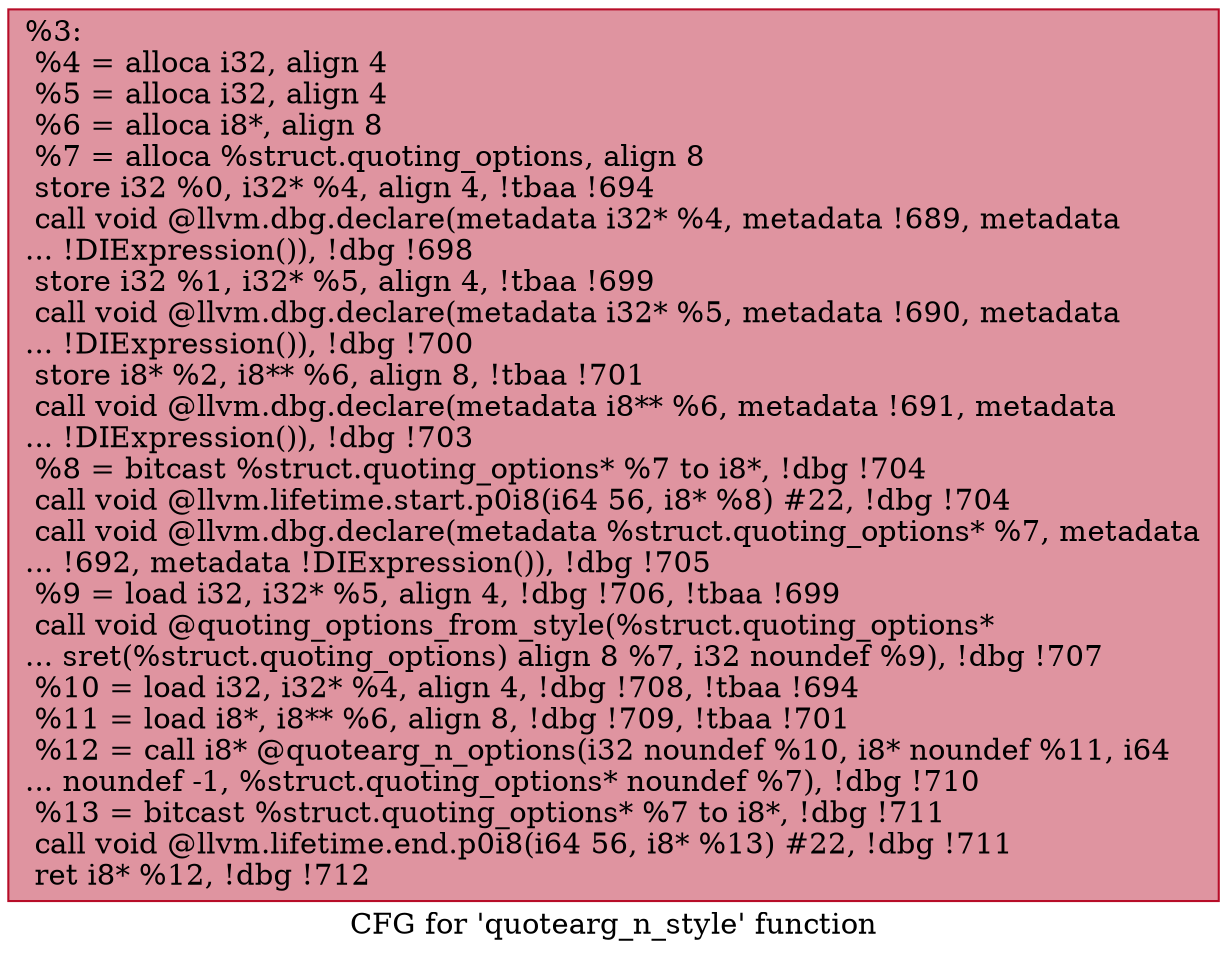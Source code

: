 digraph "CFG for 'quotearg_n_style' function" {
	label="CFG for 'quotearg_n_style' function";

	Node0x6ecfe0 [shape=record,color="#b70d28ff", style=filled, fillcolor="#b70d2870",label="{%3:\l  %4 = alloca i32, align 4\l  %5 = alloca i32, align 4\l  %6 = alloca i8*, align 8\l  %7 = alloca %struct.quoting_options, align 8\l  store i32 %0, i32* %4, align 4, !tbaa !694\l  call void @llvm.dbg.declare(metadata i32* %4, metadata !689, metadata\l... !DIExpression()), !dbg !698\l  store i32 %1, i32* %5, align 4, !tbaa !699\l  call void @llvm.dbg.declare(metadata i32* %5, metadata !690, metadata\l... !DIExpression()), !dbg !700\l  store i8* %2, i8** %6, align 8, !tbaa !701\l  call void @llvm.dbg.declare(metadata i8** %6, metadata !691, metadata\l... !DIExpression()), !dbg !703\l  %8 = bitcast %struct.quoting_options* %7 to i8*, !dbg !704\l  call void @llvm.lifetime.start.p0i8(i64 56, i8* %8) #22, !dbg !704\l  call void @llvm.dbg.declare(metadata %struct.quoting_options* %7, metadata\l... !692, metadata !DIExpression()), !dbg !705\l  %9 = load i32, i32* %5, align 4, !dbg !706, !tbaa !699\l  call void @quoting_options_from_style(%struct.quoting_options*\l... sret(%struct.quoting_options) align 8 %7, i32 noundef %9), !dbg !707\l  %10 = load i32, i32* %4, align 4, !dbg !708, !tbaa !694\l  %11 = load i8*, i8** %6, align 8, !dbg !709, !tbaa !701\l  %12 = call i8* @quotearg_n_options(i32 noundef %10, i8* noundef %11, i64\l... noundef -1, %struct.quoting_options* noundef %7), !dbg !710\l  %13 = bitcast %struct.quoting_options* %7 to i8*, !dbg !711\l  call void @llvm.lifetime.end.p0i8(i64 56, i8* %13) #22, !dbg !711\l  ret i8* %12, !dbg !712\l}"];
}

